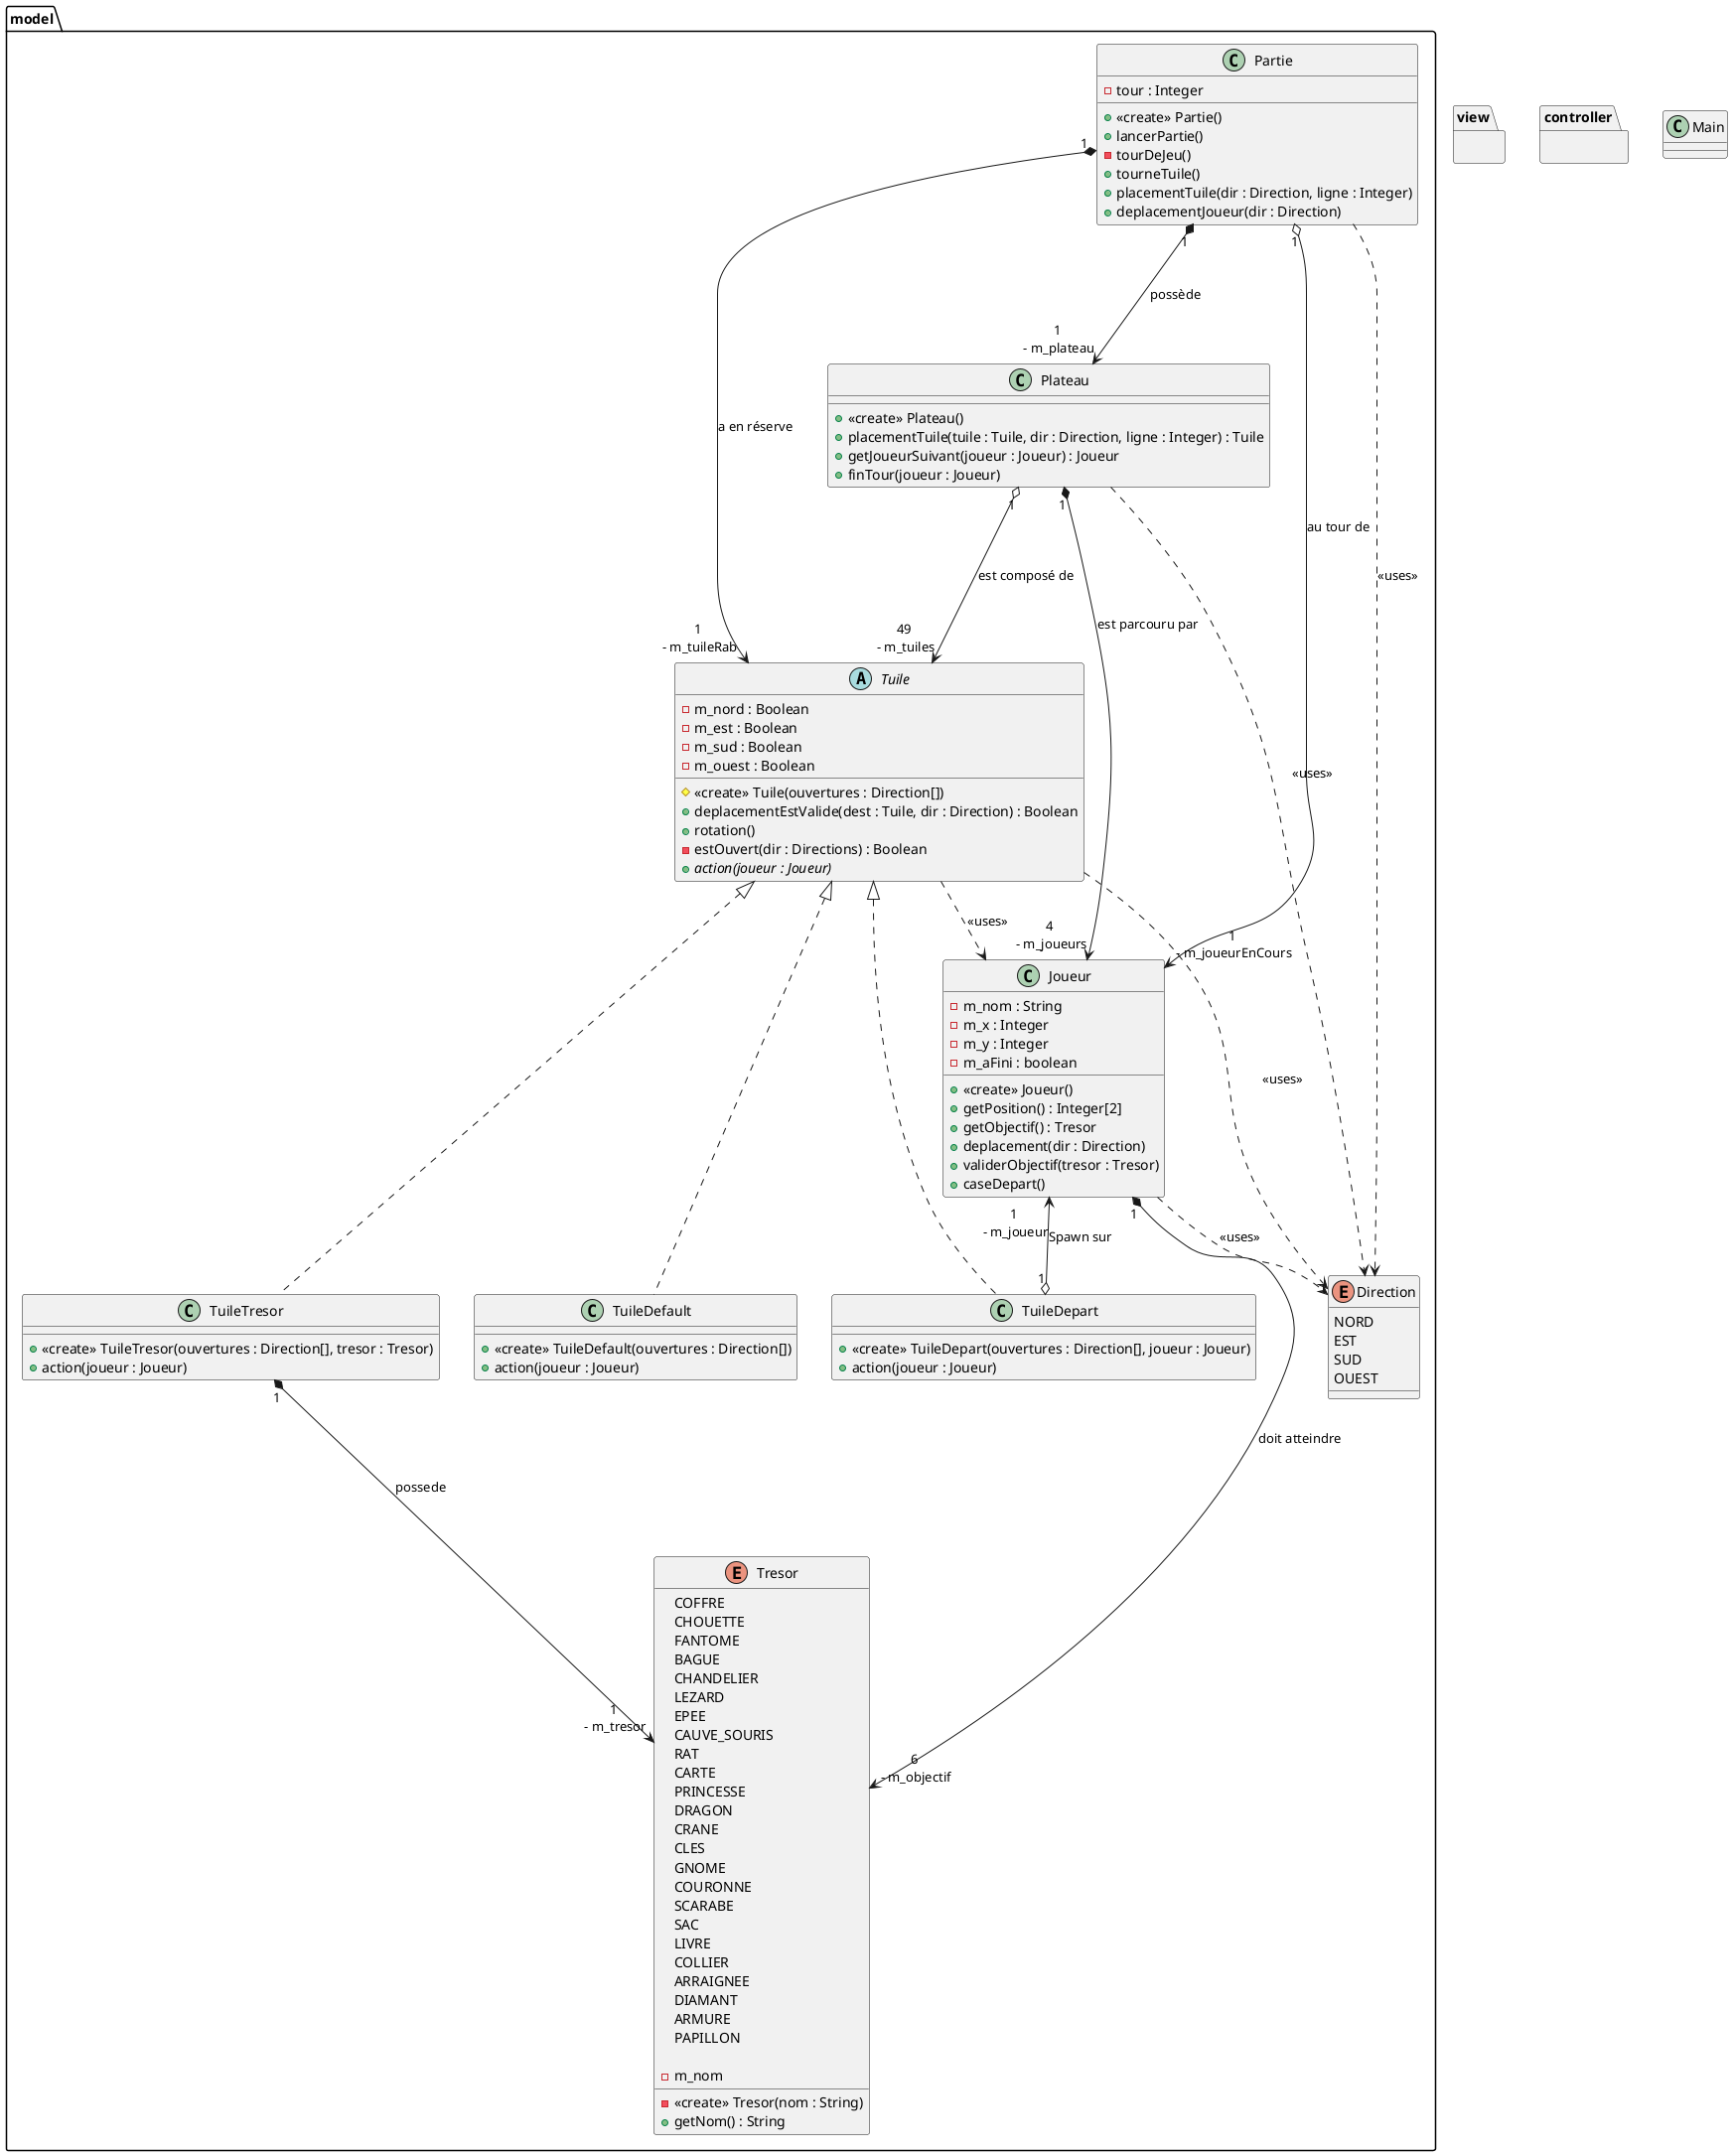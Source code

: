 @startuml
'https://plantuml.com/class-diagram

class Main

package model
{
    class Partie
    {
        - tour : Integer

        + <<create>> Partie()
        + lancerPartie()
        - tourDeJeu()
        + tourneTuile()
        + placementTuile(dir : Direction, ligne : Integer)
        + deplacementJoueur(dir : Direction)
    }
    Partie ..> Direction : <<uses>>

    class Plateau
    {
        + <<create>> Plateau()
        + placementTuile(tuile : Tuile, dir : Direction, ligne : Integer) : Tuile
        + getJoueurSuivant(joueur : Joueur) : Joueur
        + finTour(joueur : Joueur)
    }
    Plateau ..> Direction : <<uses>>

    enum Direction
    {
        NORD
        EST
        SUD
        OUEST
    }

    abstract class Tuile
    {
        - m_nord : Boolean
        - m_est : Boolean
        - m_sud : Boolean
        - m_ouest : Boolean

        # <<create>> Tuile(ouvertures : Direction[])
        + deplacementEstValide(dest : Tuile, dir : Direction) : Boolean
        + rotation()
        - estOuvert(dir : Directions) : Boolean
        + {abstract} action(joueur : Joueur)
    }
    Tuile ..> Direction : <<uses>>
    Tuile ..> Joueur : <<uses>>

    class TuileDefault
    {
        + <<create>> TuileDefault(ouvertures : Direction[])
        + action(joueur : Joueur)
    }
    /'
    TuileDefault ..> Direction : <<uses>>
    TuileDefault ..> Joueur : <<uses>>'/

    class TuileDepart
    {
        + <<create>> TuileDepart(ouvertures : Direction[], joueur : Joueur)
        + action(joueur : Joueur)
    }
    /'
    TuileDepart ..> Direction : <<uses>>
    TuileDepart ..> Joueur : <<uses>> '/

    class TuileTresor
    {
        + <<create>> TuileTresor(ouvertures : Direction[], tresor : Tresor)
        + action(joueur : Joueur)
    }
    /'
    TuileTresor ..> Direction : <<uses>>
    TuileTresor ..> Joueur : <<uses>>
    TuileTresor ..> Tresor : <<uses>>'/

    class Joueur
    {
        - m_nom : String
        - m_x : Integer
        - m_y : Integer
        - m_aFini : boolean

        + <<create>> Joueur()
        + getPosition() : Integer[2]
        + getObjectif() : Tresor
        + deplacement(dir : Direction)
        + validerObjectif(tresor : Tresor)
        + caseDepart()
    }
    Joueur ..> Direction : <<uses>>
    'Joueur ..> Tresor : <<uses>>

    enum Tresor
    {
        COFFRE
        CHOUETTE
        FANTOME
        BAGUE
        CHANDELIER
        LEZARD
        EPEE
        CAUVE_SOURIS
        RAT
        CARTE
        PRINCESSE
        DRAGON
        CRANE
        CLES
        GNOME
        COURONNE
        SCARABE
        SAC
        LIVRE
        COLLIER
        ARRAIGNEE
        DIAMANT
        ARMURE
        PAPILLON

        - <<create>> Tresor(nom : String)
        - m_nom
        + getNom() : String
    }
}

package view
{

}

package controller
{

}

TuileDefault .u..|> Tuile
TuileTresor .u..|> Tuile
TuileDepart .u..|> Tuile

Partie "1" *---> "1\n - m_plateau" Plateau : possède
Partie "1" *---> "1\n - m_tuileRab" Tuile : a en réserve
Partie "1" o---> "1\n - m_joueurEnCours" Joueur : au tour de

Plateau "1" o---> "49\n - m_tuiles" Tuile : est composé de
Plateau "1" *---> "4\n - m_joueurs" Joueur : est parcouru par

TuileTresor "1" *---> "1\n - m_tresor" Tresor : possede
TuileDepart "1" o-l--> "1\n - m_joueur" Joueur : Spawn sur

Joueur "1" *---> "6\n - m_objectif" Tresor : doit atteindre

@enduml